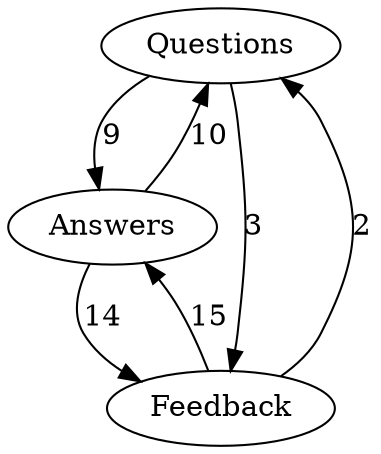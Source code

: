 // test
digraph gazeDataOutput10 {
	node [group=a]
	Questions
	Answers
	Feedback
	Feedback -> Answers [label=15]
	Answers -> Feedback [label=14]
	Feedback -> Questions [label=2]
	Questions -> Answers [label=9]
	Answers -> Questions [label=10]
	Questions -> Feedback [label=3]
	edge [style=invis]
	Questions -> Answers
	Answers -> Feedback
}
